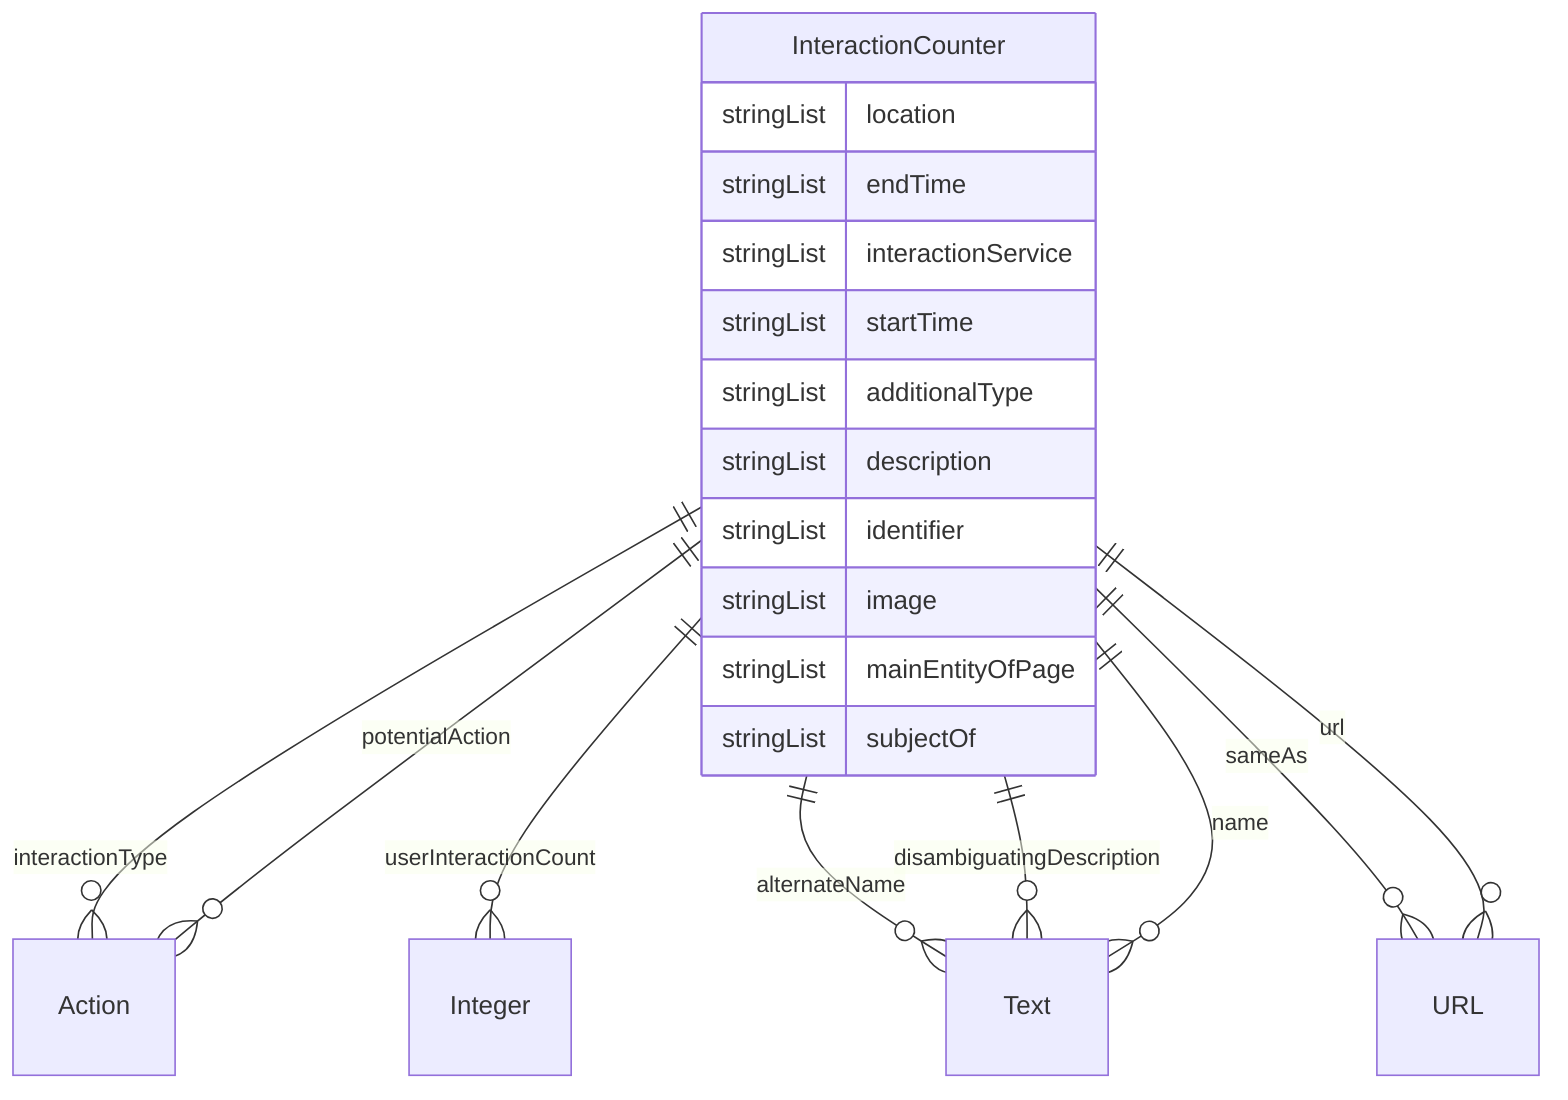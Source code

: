 erDiagram
InteractionCounter {
    stringList location  
    stringList endTime  
    stringList interactionService  
    stringList startTime  
    stringList additionalType  
    stringList description  
    stringList identifier  
    stringList image  
    stringList mainEntityOfPage  
    stringList subjectOf  
}

InteractionCounter ||--}o Action : "interactionType"
InteractionCounter ||--}o Integer : "userInteractionCount"
InteractionCounter ||--}o Text : "alternateName"
InteractionCounter ||--}o Text : "disambiguatingDescription"
InteractionCounter ||--}o Text : "name"
InteractionCounter ||--}o URL : "sameAs"
InteractionCounter ||--}o Action : "potentialAction"
InteractionCounter ||--}o URL : "url"